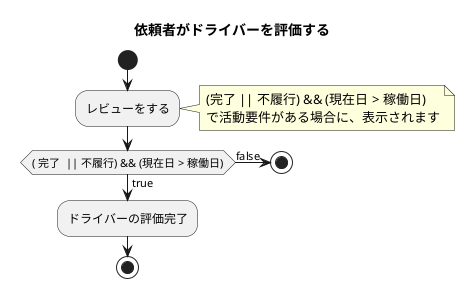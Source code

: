 @startuml
title 依頼者がドライバーを評価する
|delivery_office| 依頼者 

start
:レビューをする;
note right
    (完了 || 不履行) && (現在日 > 稼働日)
    で活動要件がある場合に、表示されます
end note
if(( 完了  || 不履行) && (現在日 > 稼働日)) is (false) then
    stop
else(true)
    :ドライバーの評価完了;
    stop
endif
@enduml
